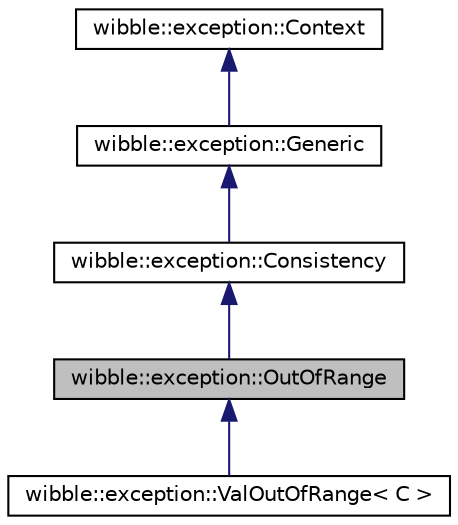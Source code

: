 digraph G
{
  edge [fontname="Helvetica",fontsize="10",labelfontname="Helvetica",labelfontsize="10"];
  node [fontname="Helvetica",fontsize="10",shape=record];
  Node1 [label="wibble::exception::OutOfRange",height=0.2,width=0.4,color="black", fillcolor="grey75", style="filled" fontcolor="black"];
  Node2 -> Node1 [dir="back",color="midnightblue",fontsize="10",style="solid",fontname="Helvetica"];
  Node2 [label="wibble::exception::Consistency",height=0.2,width=0.4,color="black", fillcolor="white", style="filled",URL="$classwibble_1_1exception_1_1Consistency.html",tooltip="Exception thrown when some consistency check fails."];
  Node3 -> Node2 [dir="back",color="midnightblue",fontsize="10",style="solid",fontname="Helvetica"];
  Node3 [label="wibble::exception::Generic",height=0.2,width=0.4,color="black", fillcolor="white", style="filled",URL="$classwibble_1_1exception_1_1Generic.html",tooltip="Base class for all exceptions."];
  Node4 -> Node3 [dir="back",color="midnightblue",fontsize="10",style="solid",fontname="Helvetica"];
  Node4 [label="wibble::exception::Context",height=0.2,width=0.4,color="black", fillcolor="white", style="filled",URL="$classwibble_1_1exception_1_1Context.html",tooltip="Store context information for an exception."];
  Node1 -> Node5 [dir="back",color="midnightblue",fontsize="10",style="solid",fontname="Helvetica"];
  Node5 [label="wibble::exception::ValOutOfRange\< C \>",height=0.2,width=0.4,color="black", fillcolor="white", style="filled",URL="$classwibble_1_1exception_1_1ValOutOfRange.html",tooltip="Exception thrown when index checking fails."];
}
